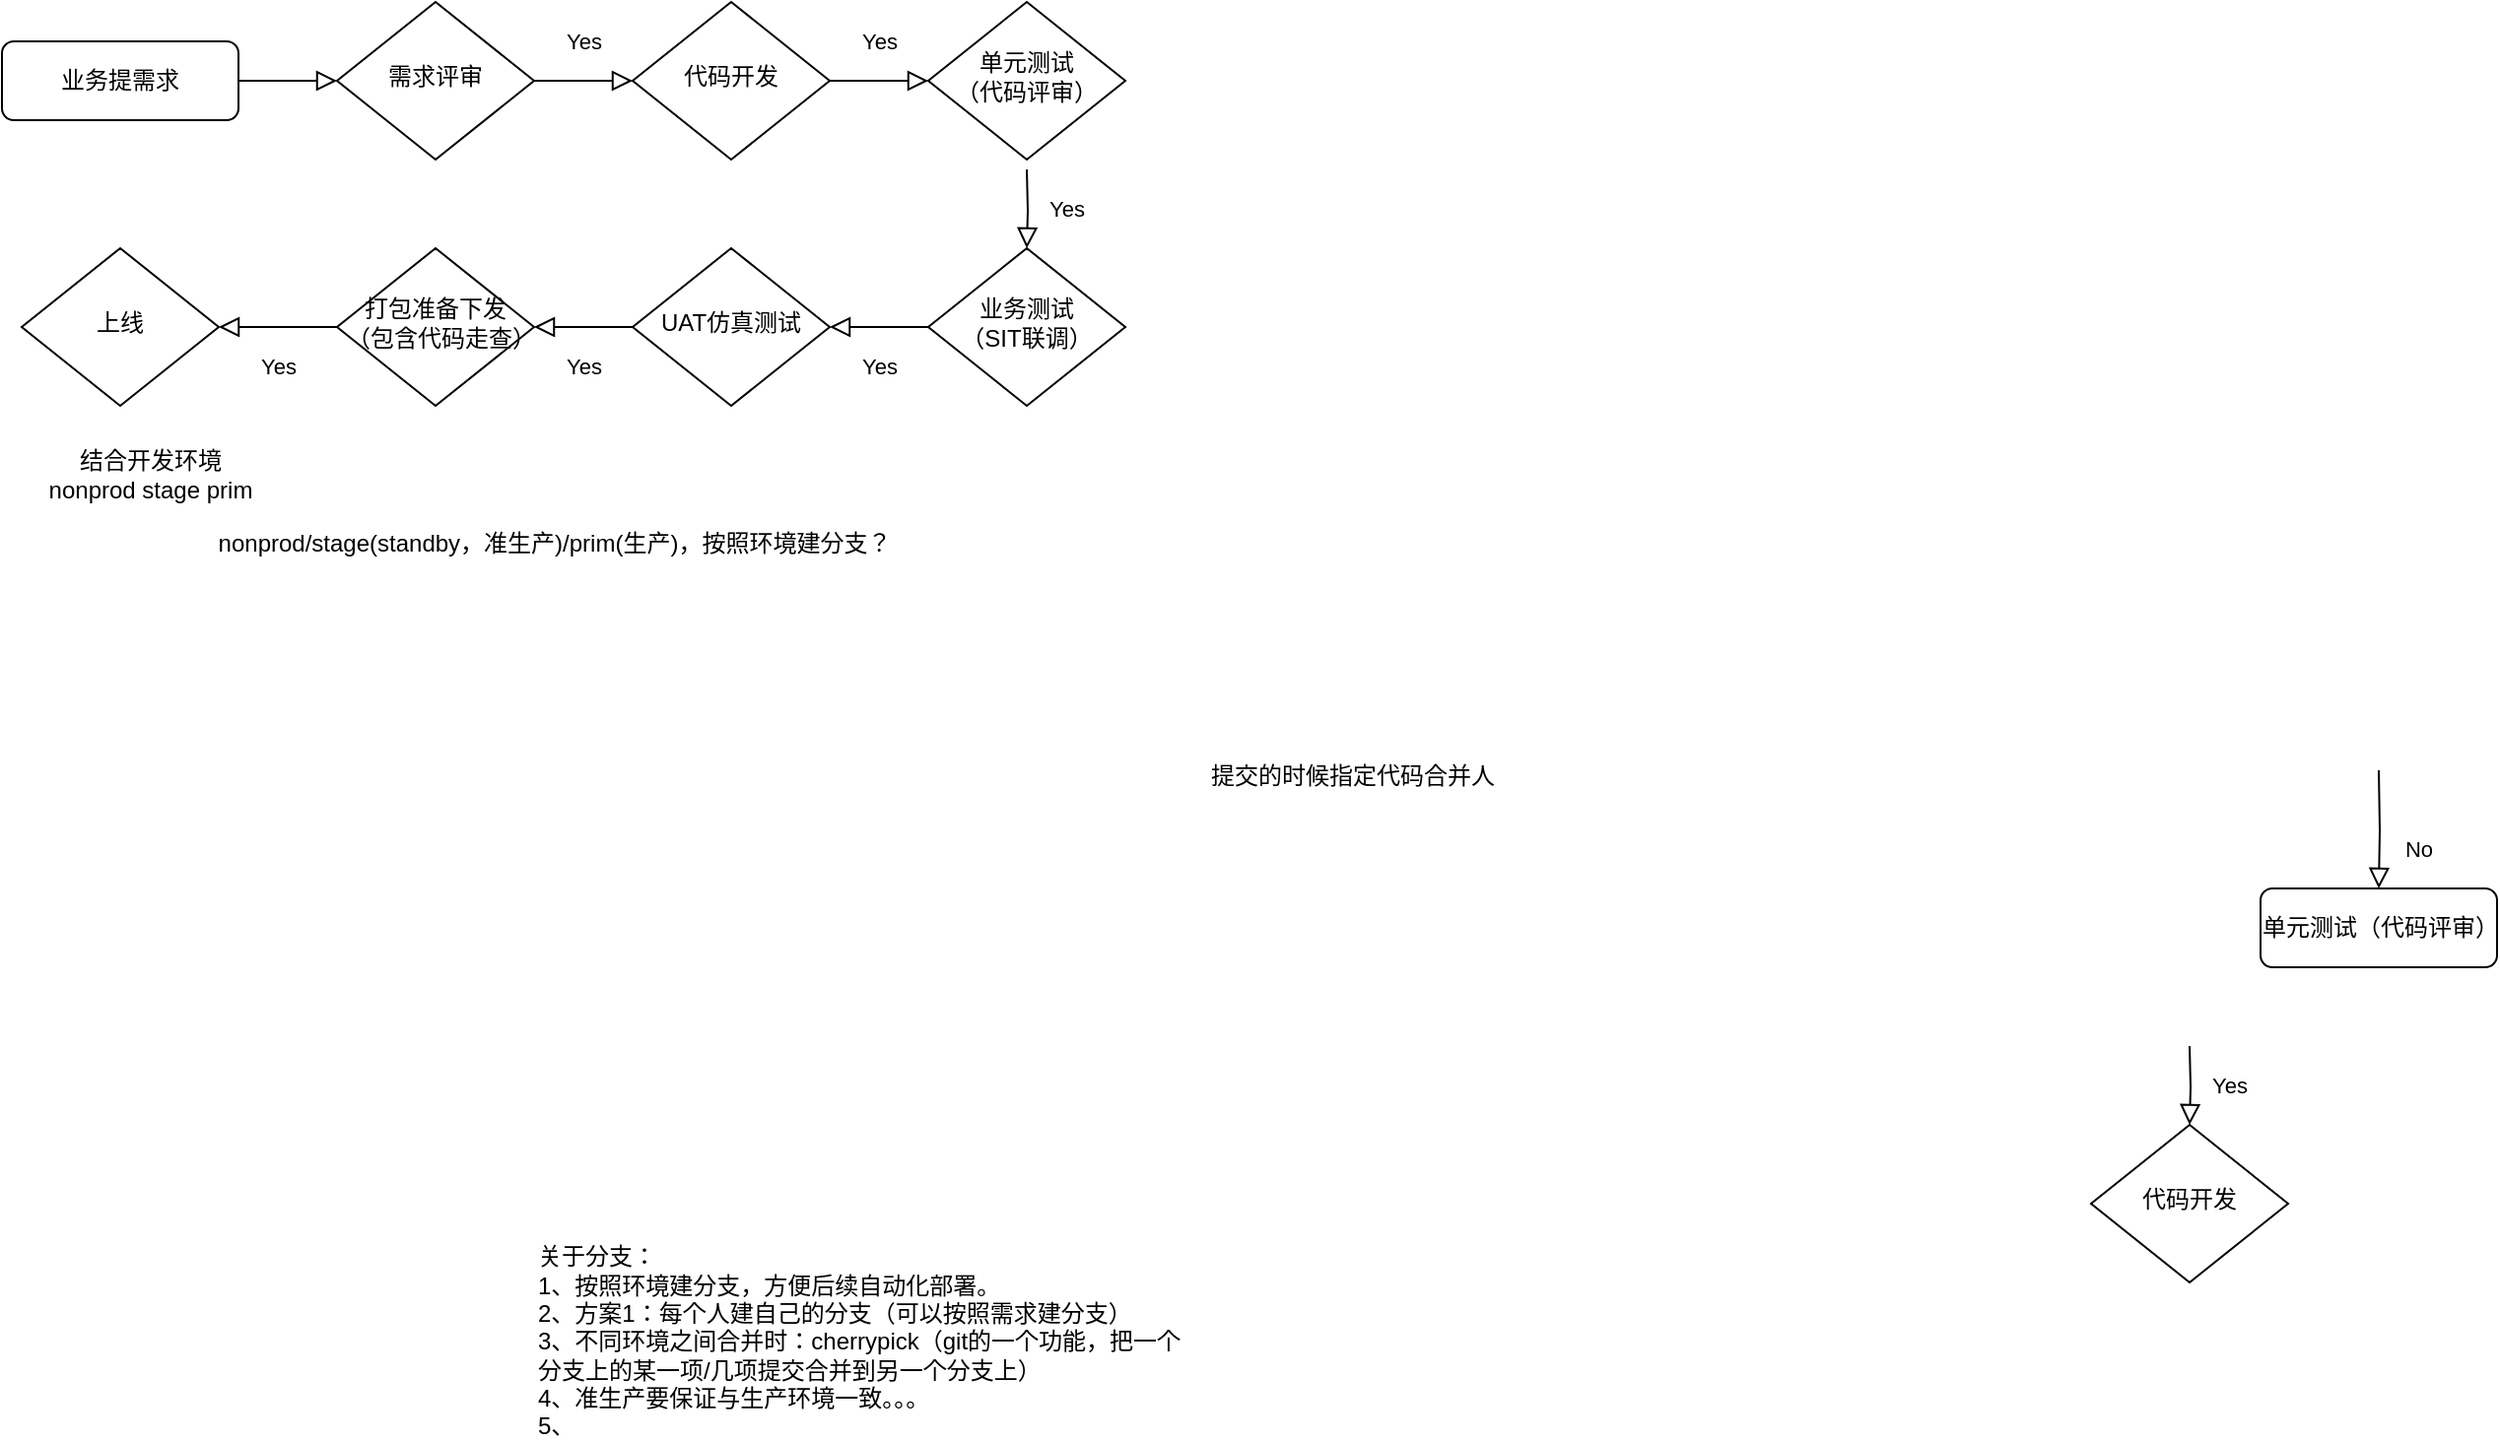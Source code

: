 <mxfile version="22.0.8" type="github">
  <diagram id="C5RBs43oDa-KdzZeNtuy" name="Page-1">
    <mxGraphModel dx="1034" dy="478" grid="1" gridSize="10" guides="1" tooltips="1" connect="1" arrows="1" fold="1" page="1" pageScale="1" pageWidth="827" pageHeight="1169" math="0" shadow="0">
      <root>
        <mxCell id="WIyWlLk6GJQsqaUBKTNV-0" />
        <mxCell id="WIyWlLk6GJQsqaUBKTNV-1" parent="WIyWlLk6GJQsqaUBKTNV-0" />
        <mxCell id="WIyWlLk6GJQsqaUBKTNV-2" value="" style="rounded=0;html=1;jettySize=auto;orthogonalLoop=1;fontSize=11;endArrow=block;endFill=0;endSize=8;strokeWidth=1;shadow=0;labelBackgroundColor=none;edgeStyle=orthogonalEdgeStyle;" parent="WIyWlLk6GJQsqaUBKTNV-1" source="WIyWlLk6GJQsqaUBKTNV-3" target="WIyWlLk6GJQsqaUBKTNV-6" edge="1">
          <mxGeometry relative="1" as="geometry" />
        </mxCell>
        <mxCell id="WIyWlLk6GJQsqaUBKTNV-3" value="业务提需求" style="rounded=1;whiteSpace=wrap;html=1;fontSize=12;glass=0;strokeWidth=1;shadow=0;" parent="WIyWlLk6GJQsqaUBKTNV-1" vertex="1">
          <mxGeometry x="90" y="160" width="120" height="40" as="geometry" />
        </mxCell>
        <mxCell id="WIyWlLk6GJQsqaUBKTNV-4" value="Yes" style="rounded=0;html=1;jettySize=auto;orthogonalLoop=1;fontSize=11;endArrow=block;endFill=0;endSize=8;strokeWidth=1;shadow=0;labelBackgroundColor=none;edgeStyle=orthogonalEdgeStyle;" parent="WIyWlLk6GJQsqaUBKTNV-1" source="WIyWlLk6GJQsqaUBKTNV-6" target="WIyWlLk6GJQsqaUBKTNV-10" edge="1">
          <mxGeometry y="20" relative="1" as="geometry">
            <mxPoint as="offset" />
          </mxGeometry>
        </mxCell>
        <mxCell id="WIyWlLk6GJQsqaUBKTNV-6" value="需求评审" style="rhombus;whiteSpace=wrap;html=1;shadow=0;fontFamily=Helvetica;fontSize=12;align=center;strokeWidth=1;spacing=6;spacingTop=-4;" parent="WIyWlLk6GJQsqaUBKTNV-1" vertex="1">
          <mxGeometry x="260" y="140" width="100" height="80" as="geometry" />
        </mxCell>
        <mxCell id="WIyWlLk6GJQsqaUBKTNV-8" value="No" style="rounded=0;html=1;jettySize=auto;orthogonalLoop=1;fontSize=11;endArrow=block;endFill=0;endSize=8;strokeWidth=1;shadow=0;labelBackgroundColor=none;edgeStyle=orthogonalEdgeStyle;" parent="WIyWlLk6GJQsqaUBKTNV-1" target="WIyWlLk6GJQsqaUBKTNV-11" edge="1">
          <mxGeometry x="0.333" y="20" relative="1" as="geometry">
            <mxPoint as="offset" />
            <mxPoint x="1296" y="530" as="sourcePoint" />
          </mxGeometry>
        </mxCell>
        <mxCell id="WIyWlLk6GJQsqaUBKTNV-10" value="代码开发" style="rhombus;whiteSpace=wrap;html=1;shadow=0;fontFamily=Helvetica;fontSize=12;align=center;strokeWidth=1;spacing=6;spacingTop=-4;" parent="WIyWlLk6GJQsqaUBKTNV-1" vertex="1">
          <mxGeometry x="410" y="140" width="100" height="80" as="geometry" />
        </mxCell>
        <mxCell id="WIyWlLk6GJQsqaUBKTNV-11" value="单元测试（代码评审）" style="rounded=1;whiteSpace=wrap;html=1;fontSize=12;glass=0;strokeWidth=1;shadow=0;" parent="WIyWlLk6GJQsqaUBKTNV-1" vertex="1">
          <mxGeometry x="1236" y="590" width="120" height="40" as="geometry" />
        </mxCell>
        <mxCell id="qs9dmTC-mPa4-Cj_CRXW-1" value="Yes" style="rounded=0;html=1;jettySize=auto;orthogonalLoop=1;fontSize=11;endArrow=block;endFill=0;endSize=8;strokeWidth=1;shadow=0;labelBackgroundColor=none;edgeStyle=orthogonalEdgeStyle;exitX=1;exitY=0.5;exitDx=0;exitDy=0;" edge="1" parent="WIyWlLk6GJQsqaUBKTNV-1" target="qs9dmTC-mPa4-Cj_CRXW-2" source="WIyWlLk6GJQsqaUBKTNV-10">
          <mxGeometry y="20" relative="1" as="geometry">
            <mxPoint as="offset" />
            <mxPoint x="180" y="370" as="sourcePoint" />
          </mxGeometry>
        </mxCell>
        <mxCell id="qs9dmTC-mPa4-Cj_CRXW-2" value="&amp;nbsp; &amp;nbsp; &amp;nbsp;单元测试&amp;nbsp; &amp;nbsp; &amp;nbsp; （代码评审）" style="rhombus;whiteSpace=wrap;html=1;shadow=0;fontFamily=Helvetica;fontSize=12;align=center;strokeWidth=1;spacing=6;spacingTop=-4;" vertex="1" parent="WIyWlLk6GJQsqaUBKTNV-1">
          <mxGeometry x="560" y="140" width="100" height="80" as="geometry" />
        </mxCell>
        <mxCell id="qs9dmTC-mPa4-Cj_CRXW-3" value="Yes" style="rounded=0;html=1;jettySize=auto;orthogonalLoop=1;fontSize=11;endArrow=block;endFill=0;endSize=8;strokeWidth=1;shadow=0;labelBackgroundColor=none;edgeStyle=orthogonalEdgeStyle;" edge="1" parent="WIyWlLk6GJQsqaUBKTNV-1" target="qs9dmTC-mPa4-Cj_CRXW-4">
          <mxGeometry y="20" relative="1" as="geometry">
            <mxPoint as="offset" />
            <mxPoint x="610" y="225" as="sourcePoint" />
          </mxGeometry>
        </mxCell>
        <mxCell id="qs9dmTC-mPa4-Cj_CRXW-4" value="&amp;nbsp; &amp;nbsp;业务测试&amp;nbsp; &amp;nbsp; （SIT联调）" style="rhombus;whiteSpace=wrap;html=1;shadow=0;fontFamily=Helvetica;fontSize=12;align=center;strokeWidth=1;spacing=6;spacingTop=-4;" vertex="1" parent="WIyWlLk6GJQsqaUBKTNV-1">
          <mxGeometry x="560" y="265" width="100" height="80" as="geometry" />
        </mxCell>
        <mxCell id="qs9dmTC-mPa4-Cj_CRXW-5" value="Yes" style="rounded=0;html=1;jettySize=auto;orthogonalLoop=1;fontSize=11;endArrow=block;endFill=0;endSize=8;strokeWidth=1;shadow=0;labelBackgroundColor=none;edgeStyle=orthogonalEdgeStyle;" edge="1" parent="WIyWlLk6GJQsqaUBKTNV-1" target="qs9dmTC-mPa4-Cj_CRXW-6">
          <mxGeometry y="20" relative="1" as="geometry">
            <mxPoint as="offset" />
            <mxPoint x="1200" y="670" as="sourcePoint" />
          </mxGeometry>
        </mxCell>
        <mxCell id="qs9dmTC-mPa4-Cj_CRXW-6" value="代码开发" style="rhombus;whiteSpace=wrap;html=1;shadow=0;fontFamily=Helvetica;fontSize=12;align=center;strokeWidth=1;spacing=6;spacingTop=-4;" vertex="1" parent="WIyWlLk6GJQsqaUBKTNV-1">
          <mxGeometry x="1150" y="710" width="100" height="80" as="geometry" />
        </mxCell>
        <mxCell id="qs9dmTC-mPa4-Cj_CRXW-7" value="Yes" style="rounded=0;html=1;jettySize=auto;orthogonalLoop=1;fontSize=11;endArrow=block;endFill=0;endSize=8;strokeWidth=1;shadow=0;labelBackgroundColor=none;edgeStyle=orthogonalEdgeStyle;exitX=0;exitY=0.5;exitDx=0;exitDy=0;" edge="1" parent="WIyWlLk6GJQsqaUBKTNV-1" target="qs9dmTC-mPa4-Cj_CRXW-8" source="qs9dmTC-mPa4-Cj_CRXW-4">
          <mxGeometry y="20" relative="1" as="geometry">
            <mxPoint as="offset" />
            <mxPoint x="610" y="345" as="sourcePoint" />
          </mxGeometry>
        </mxCell>
        <mxCell id="qs9dmTC-mPa4-Cj_CRXW-8" value="UAT仿真测试" style="rhombus;whiteSpace=wrap;html=1;shadow=0;fontFamily=Helvetica;fontSize=12;align=center;strokeWidth=1;spacing=6;spacingTop=-4;" vertex="1" parent="WIyWlLk6GJQsqaUBKTNV-1">
          <mxGeometry x="410" y="265" width="100" height="80" as="geometry" />
        </mxCell>
        <mxCell id="qs9dmTC-mPa4-Cj_CRXW-9" value="Yes" style="rounded=0;html=1;jettySize=auto;orthogonalLoop=1;fontSize=11;endArrow=block;endFill=0;endSize=8;strokeWidth=1;shadow=0;labelBackgroundColor=none;edgeStyle=orthogonalEdgeStyle;exitX=0;exitY=0.5;exitDx=0;exitDy=0;" edge="1" parent="WIyWlLk6GJQsqaUBKTNV-1" target="qs9dmTC-mPa4-Cj_CRXW-10" source="qs9dmTC-mPa4-Cj_CRXW-8">
          <mxGeometry y="20" relative="1" as="geometry">
            <mxPoint as="offset" />
            <mxPoint x="610" y="465" as="sourcePoint" />
          </mxGeometry>
        </mxCell>
        <mxCell id="qs9dmTC-mPa4-Cj_CRXW-10" value="打包准备下发（包含代码走查）" style="rhombus;whiteSpace=wrap;html=1;shadow=0;fontFamily=Helvetica;fontSize=12;align=center;strokeWidth=1;spacing=6;spacingTop=-4;" vertex="1" parent="WIyWlLk6GJQsqaUBKTNV-1">
          <mxGeometry x="260" y="265" width="100" height="80" as="geometry" />
        </mxCell>
        <mxCell id="qs9dmTC-mPa4-Cj_CRXW-23" value="结合开发环境&lt;br&gt;nonprod stage prim" style="text;html=1;align=center;verticalAlign=middle;resizable=0;points=[];autosize=1;strokeColor=none;fillColor=none;" vertex="1" parent="WIyWlLk6GJQsqaUBKTNV-1">
          <mxGeometry x="100" y="360" width="130" height="40" as="geometry" />
        </mxCell>
        <mxCell id="qs9dmTC-mPa4-Cj_CRXW-24" value="&lt;font color=&quot;#ff3333&quot;&gt;&lt;br&gt;&lt;/font&gt;" style="text;html=1;align=left;verticalAlign=middle;resizable=0;points=[];autosize=1;strokeColor=none;fillColor=none;" vertex="1" parent="WIyWlLk6GJQsqaUBKTNV-1">
          <mxGeometry x="170" y="453" width="20" height="30" as="geometry" />
        </mxCell>
        <mxCell id="qs9dmTC-mPa4-Cj_CRXW-59" value="nonprod/stage(standby，准生产)/prim(生产)，按照环境建分支？" style="text;html=1;align=center;verticalAlign=middle;resizable=0;points=[];autosize=1;strokeColor=none;fillColor=none;" vertex="1" parent="WIyWlLk6GJQsqaUBKTNV-1">
          <mxGeometry x="190" y="400" width="360" height="30" as="geometry" />
        </mxCell>
        <mxCell id="qs9dmTC-mPa4-Cj_CRXW-63" value="关于分支：&lt;br&gt;1、按照环境建分支，方便后续自动化部署。&lt;br&gt;2、方案1：每个人建自己的分支（可以按照需求建分支）&lt;br&gt;3、不同环境之间合并时：cherrypick（git的一个功能，把一个分支上的某一项/几项提交合并到另一个分支上）&lt;br&gt;4、准生产要保证与生产环境一致。。。&lt;br&gt;5、" style="text;html=1;strokeColor=none;fillColor=none;align=left;verticalAlign=middle;whiteSpace=wrap;rounded=0;" vertex="1" parent="WIyWlLk6GJQsqaUBKTNV-1">
          <mxGeometry x="360" y="770" width="340" height="100" as="geometry" />
        </mxCell>
        <mxCell id="qs9dmTC-mPa4-Cj_CRXW-64" value="提交的时候指定代码合并人" style="text;html=1;align=center;verticalAlign=middle;resizable=0;points=[];autosize=1;strokeColor=none;fillColor=none;" vertex="1" parent="WIyWlLk6GJQsqaUBKTNV-1">
          <mxGeometry x="690" y="518" width="170" height="30" as="geometry" />
        </mxCell>
        <mxCell id="qs9dmTC-mPa4-Cj_CRXW-66" value="上线" style="rhombus;whiteSpace=wrap;html=1;shadow=0;fontFamily=Helvetica;fontSize=12;align=center;strokeWidth=1;spacing=6;spacingTop=-4;" vertex="1" parent="WIyWlLk6GJQsqaUBKTNV-1">
          <mxGeometry x="100" y="265" width="100" height="80" as="geometry" />
        </mxCell>
        <mxCell id="qs9dmTC-mPa4-Cj_CRXW-69" value="Yes" style="rounded=0;html=1;jettySize=auto;orthogonalLoop=1;fontSize=11;endArrow=block;endFill=0;endSize=8;strokeWidth=1;shadow=0;labelBackgroundColor=none;edgeStyle=orthogonalEdgeStyle;exitX=0;exitY=0.5;exitDx=0;exitDy=0;entryX=1;entryY=0.5;entryDx=0;entryDy=0;" edge="1" parent="WIyWlLk6GJQsqaUBKTNV-1" source="qs9dmTC-mPa4-Cj_CRXW-10" target="qs9dmTC-mPa4-Cj_CRXW-66">
          <mxGeometry y="20" relative="1" as="geometry">
            <mxPoint as="offset" />
            <mxPoint x="430" y="240" as="sourcePoint" />
            <mxPoint x="360" y="240" as="targetPoint" />
            <Array as="points">
              <mxPoint x="240" y="305" />
              <mxPoint x="240" y="305" />
            </Array>
          </mxGeometry>
        </mxCell>
      </root>
    </mxGraphModel>
  </diagram>
</mxfile>
